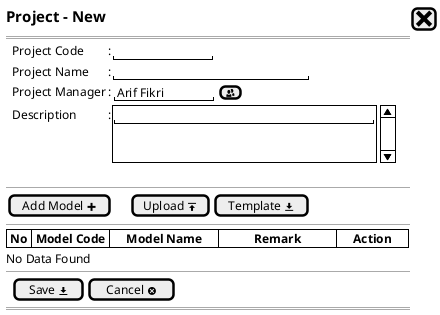 @startsalt
{
  <size:15><b>Project - New|[<size:25><&x>]|*
  ==
  {
    .|Project Code       |: |"            "|*
    .|Project Name       |: |"                        "|*
    .|Project Manager    |: {|" Arif Fikri "|[<&people>]|}*
    .|Description        |: {SI|"                                "
    .
    .|}*
  }
  .
  --
  {
    [Add Model <&plus>]|.|.|.|[Upload <&data-transfer-upload>]| [Template <&data-transfer-download>]|*
  }
  --
  {#
    | <b>No | <b>Model Code |     <b>Model Name     |           <b>Remark           |<b>     Action     |*|*|*
  }
  No Data Found
  --
  {
  .|[ Save <&data-transfer-download>] |  [Cancel <&circle-x> ]|*
  }
==
}
@endsalt